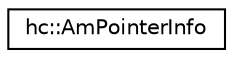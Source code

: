 digraph "Graphical Class Hierarchy"
{
  edge [fontname="Helvetica",fontsize="10",labelfontname="Helvetica",labelfontsize="10"];
  node [fontname="Helvetica",fontsize="10",shape=record];
  rankdir="LR";
  Node1 [label="hc::AmPointerInfo",height=0.2,width=0.4,color="black", fillcolor="white", style="filled",URL="$classhc_1_1AmPointerInfo.html"];
}
